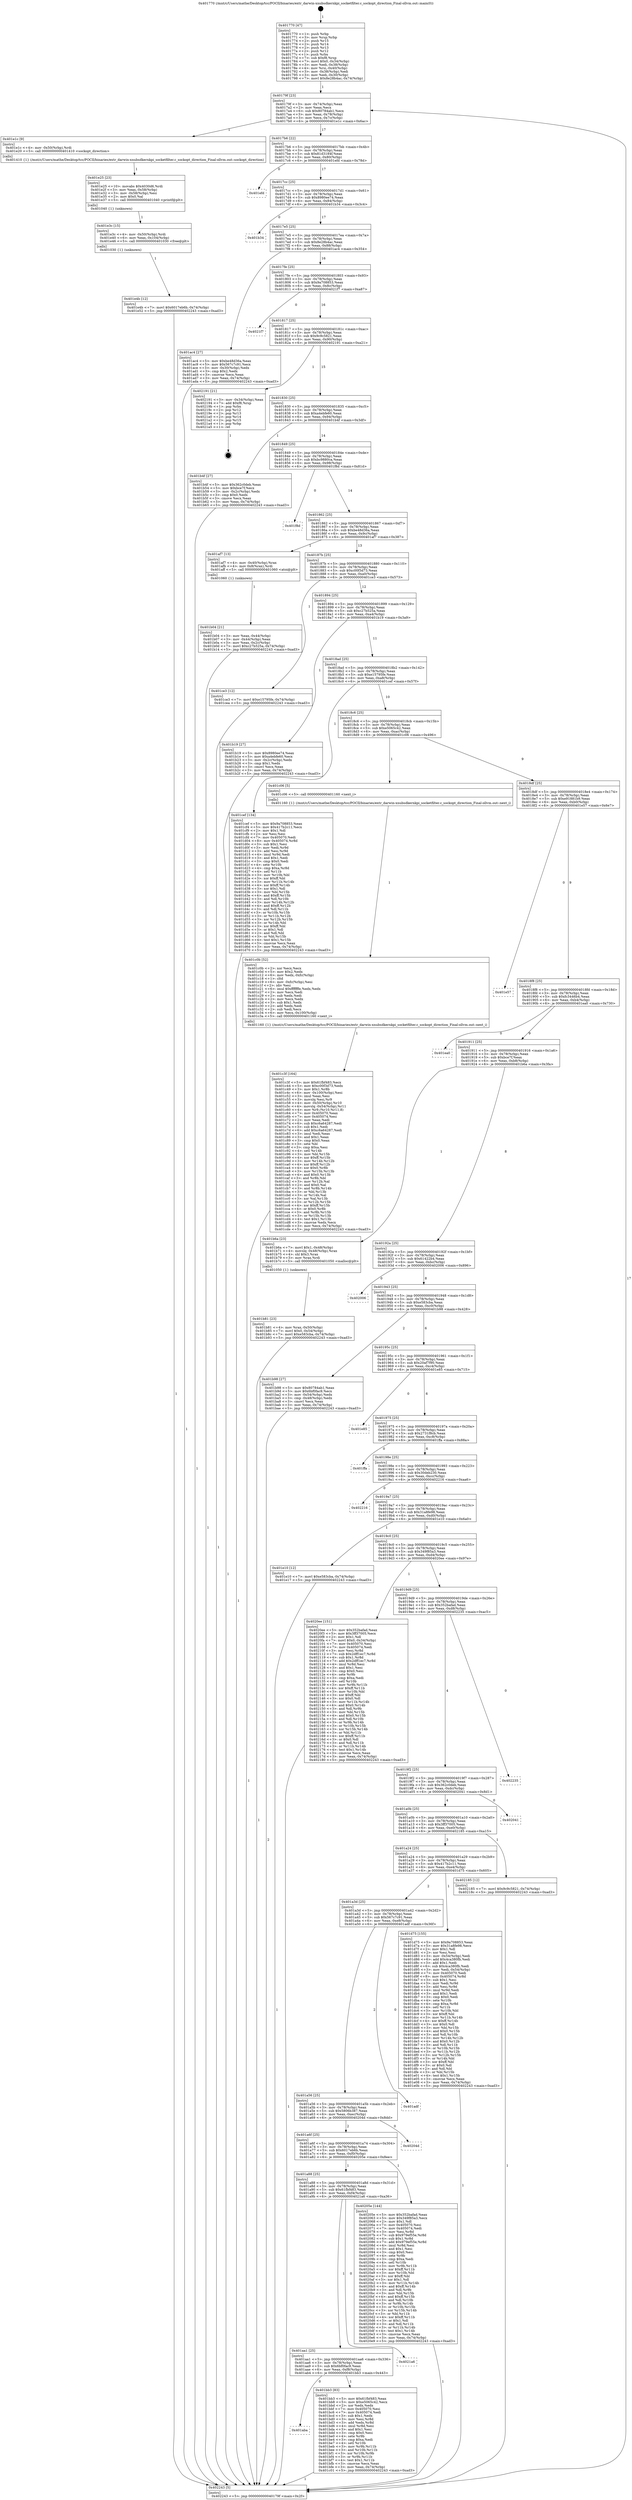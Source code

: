 digraph "0x401770" {
  label = "0x401770 (/mnt/c/Users/mathe/Desktop/tcc/POCII/binaries/extr_darwin-xnubsdkernkpi_socketfilter.c_sockopt_direction_Final-ollvm.out::main(0))"
  labelloc = "t"
  node[shape=record]

  Entry [label="",width=0.3,height=0.3,shape=circle,fillcolor=black,style=filled]
  "0x40179f" [label="{
     0x40179f [23]\l
     | [instrs]\l
     &nbsp;&nbsp;0x40179f \<+3\>: mov -0x74(%rbp),%eax\l
     &nbsp;&nbsp;0x4017a2 \<+2\>: mov %eax,%ecx\l
     &nbsp;&nbsp;0x4017a4 \<+6\>: sub $0x80784ab1,%ecx\l
     &nbsp;&nbsp;0x4017aa \<+3\>: mov %eax,-0x78(%rbp)\l
     &nbsp;&nbsp;0x4017ad \<+3\>: mov %ecx,-0x7c(%rbp)\l
     &nbsp;&nbsp;0x4017b0 \<+6\>: je 0000000000401e1c \<main+0x6ac\>\l
  }"]
  "0x401e1c" [label="{
     0x401e1c [9]\l
     | [instrs]\l
     &nbsp;&nbsp;0x401e1c \<+4\>: mov -0x50(%rbp),%rdi\l
     &nbsp;&nbsp;0x401e20 \<+5\>: call 0000000000401410 \<sockopt_direction\>\l
     | [calls]\l
     &nbsp;&nbsp;0x401410 \{1\} (/mnt/c/Users/mathe/Desktop/tcc/POCII/binaries/extr_darwin-xnubsdkernkpi_socketfilter.c_sockopt_direction_Final-ollvm.out::sockopt_direction)\l
  }"]
  "0x4017b6" [label="{
     0x4017b6 [22]\l
     | [instrs]\l
     &nbsp;&nbsp;0x4017b6 \<+5\>: jmp 00000000004017bb \<main+0x4b\>\l
     &nbsp;&nbsp;0x4017bb \<+3\>: mov -0x78(%rbp),%eax\l
     &nbsp;&nbsp;0x4017be \<+5\>: sub $0x81d3184f,%eax\l
     &nbsp;&nbsp;0x4017c3 \<+3\>: mov %eax,-0x80(%rbp)\l
     &nbsp;&nbsp;0x4017c6 \<+6\>: je 0000000000401efd \<main+0x78d\>\l
  }"]
  Exit [label="",width=0.3,height=0.3,shape=circle,fillcolor=black,style=filled,peripheries=2]
  "0x401efd" [label="{
     0x401efd\l
  }", style=dashed]
  "0x4017cc" [label="{
     0x4017cc [25]\l
     | [instrs]\l
     &nbsp;&nbsp;0x4017cc \<+5\>: jmp 00000000004017d1 \<main+0x61\>\l
     &nbsp;&nbsp;0x4017d1 \<+3\>: mov -0x78(%rbp),%eax\l
     &nbsp;&nbsp;0x4017d4 \<+5\>: sub $0x8980ee74,%eax\l
     &nbsp;&nbsp;0x4017d9 \<+6\>: mov %eax,-0x84(%rbp)\l
     &nbsp;&nbsp;0x4017df \<+6\>: je 0000000000401b34 \<main+0x3c4\>\l
  }"]
  "0x401e4b" [label="{
     0x401e4b [12]\l
     | [instrs]\l
     &nbsp;&nbsp;0x401e4b \<+7\>: movl $0x6017eb6b,-0x74(%rbp)\l
     &nbsp;&nbsp;0x401e52 \<+5\>: jmp 0000000000402243 \<main+0xad3\>\l
  }"]
  "0x401b34" [label="{
     0x401b34\l
  }", style=dashed]
  "0x4017e5" [label="{
     0x4017e5 [25]\l
     | [instrs]\l
     &nbsp;&nbsp;0x4017e5 \<+5\>: jmp 00000000004017ea \<main+0x7a\>\l
     &nbsp;&nbsp;0x4017ea \<+3\>: mov -0x78(%rbp),%eax\l
     &nbsp;&nbsp;0x4017ed \<+5\>: sub $0x8e28b4ac,%eax\l
     &nbsp;&nbsp;0x4017f2 \<+6\>: mov %eax,-0x88(%rbp)\l
     &nbsp;&nbsp;0x4017f8 \<+6\>: je 0000000000401ac4 \<main+0x354\>\l
  }"]
  "0x401e3c" [label="{
     0x401e3c [15]\l
     | [instrs]\l
     &nbsp;&nbsp;0x401e3c \<+4\>: mov -0x50(%rbp),%rdi\l
     &nbsp;&nbsp;0x401e40 \<+6\>: mov %eax,-0x104(%rbp)\l
     &nbsp;&nbsp;0x401e46 \<+5\>: call 0000000000401030 \<free@plt\>\l
     | [calls]\l
     &nbsp;&nbsp;0x401030 \{1\} (unknown)\l
  }"]
  "0x401ac4" [label="{
     0x401ac4 [27]\l
     | [instrs]\l
     &nbsp;&nbsp;0x401ac4 \<+5\>: mov $0xbe48d36a,%eax\l
     &nbsp;&nbsp;0x401ac9 \<+5\>: mov $0x567c7c91,%ecx\l
     &nbsp;&nbsp;0x401ace \<+3\>: mov -0x30(%rbp),%edx\l
     &nbsp;&nbsp;0x401ad1 \<+3\>: cmp $0x2,%edx\l
     &nbsp;&nbsp;0x401ad4 \<+3\>: cmovne %ecx,%eax\l
     &nbsp;&nbsp;0x401ad7 \<+3\>: mov %eax,-0x74(%rbp)\l
     &nbsp;&nbsp;0x401ada \<+5\>: jmp 0000000000402243 \<main+0xad3\>\l
  }"]
  "0x4017fe" [label="{
     0x4017fe [25]\l
     | [instrs]\l
     &nbsp;&nbsp;0x4017fe \<+5\>: jmp 0000000000401803 \<main+0x93\>\l
     &nbsp;&nbsp;0x401803 \<+3\>: mov -0x78(%rbp),%eax\l
     &nbsp;&nbsp;0x401806 \<+5\>: sub $0x9a708853,%eax\l
     &nbsp;&nbsp;0x40180b \<+6\>: mov %eax,-0x8c(%rbp)\l
     &nbsp;&nbsp;0x401811 \<+6\>: je 00000000004021f7 \<main+0xa87\>\l
  }"]
  "0x402243" [label="{
     0x402243 [5]\l
     | [instrs]\l
     &nbsp;&nbsp;0x402243 \<+5\>: jmp 000000000040179f \<main+0x2f\>\l
  }"]
  "0x401770" [label="{
     0x401770 [47]\l
     | [instrs]\l
     &nbsp;&nbsp;0x401770 \<+1\>: push %rbp\l
     &nbsp;&nbsp;0x401771 \<+3\>: mov %rsp,%rbp\l
     &nbsp;&nbsp;0x401774 \<+2\>: push %r15\l
     &nbsp;&nbsp;0x401776 \<+2\>: push %r14\l
     &nbsp;&nbsp;0x401778 \<+2\>: push %r13\l
     &nbsp;&nbsp;0x40177a \<+2\>: push %r12\l
     &nbsp;&nbsp;0x40177c \<+1\>: push %rbx\l
     &nbsp;&nbsp;0x40177d \<+7\>: sub $0xf8,%rsp\l
     &nbsp;&nbsp;0x401784 \<+7\>: movl $0x0,-0x34(%rbp)\l
     &nbsp;&nbsp;0x40178b \<+3\>: mov %edi,-0x38(%rbp)\l
     &nbsp;&nbsp;0x40178e \<+4\>: mov %rsi,-0x40(%rbp)\l
     &nbsp;&nbsp;0x401792 \<+3\>: mov -0x38(%rbp),%edi\l
     &nbsp;&nbsp;0x401795 \<+3\>: mov %edi,-0x30(%rbp)\l
     &nbsp;&nbsp;0x401798 \<+7\>: movl $0x8e28b4ac,-0x74(%rbp)\l
  }"]
  "0x401e25" [label="{
     0x401e25 [23]\l
     | [instrs]\l
     &nbsp;&nbsp;0x401e25 \<+10\>: movabs $0x4030d6,%rdi\l
     &nbsp;&nbsp;0x401e2f \<+3\>: mov %eax,-0x58(%rbp)\l
     &nbsp;&nbsp;0x401e32 \<+3\>: mov -0x58(%rbp),%esi\l
     &nbsp;&nbsp;0x401e35 \<+2\>: mov $0x0,%al\l
     &nbsp;&nbsp;0x401e37 \<+5\>: call 0000000000401040 \<printf@plt\>\l
     | [calls]\l
     &nbsp;&nbsp;0x401040 \{1\} (unknown)\l
  }"]
  "0x4021f7" [label="{
     0x4021f7\l
  }", style=dashed]
  "0x401817" [label="{
     0x401817 [25]\l
     | [instrs]\l
     &nbsp;&nbsp;0x401817 \<+5\>: jmp 000000000040181c \<main+0xac\>\l
     &nbsp;&nbsp;0x40181c \<+3\>: mov -0x78(%rbp),%eax\l
     &nbsp;&nbsp;0x40181f \<+5\>: sub $0x9c9c5821,%eax\l
     &nbsp;&nbsp;0x401824 \<+6\>: mov %eax,-0x90(%rbp)\l
     &nbsp;&nbsp;0x40182a \<+6\>: je 0000000000402191 \<main+0xa21\>\l
  }"]
  "0x401c3f" [label="{
     0x401c3f [164]\l
     | [instrs]\l
     &nbsp;&nbsp;0x401c3f \<+5\>: mov $0x61fbf483,%ecx\l
     &nbsp;&nbsp;0x401c44 \<+5\>: mov $0xc00f3d73,%edx\l
     &nbsp;&nbsp;0x401c49 \<+3\>: mov $0x1,%r8b\l
     &nbsp;&nbsp;0x401c4c \<+6\>: mov -0x100(%rbp),%esi\l
     &nbsp;&nbsp;0x401c52 \<+3\>: imul %eax,%esi\l
     &nbsp;&nbsp;0x401c55 \<+3\>: movslq %esi,%r9\l
     &nbsp;&nbsp;0x401c58 \<+4\>: mov -0x50(%rbp),%r10\l
     &nbsp;&nbsp;0x401c5c \<+4\>: movslq -0x54(%rbp),%r11\l
     &nbsp;&nbsp;0x401c60 \<+4\>: mov %r9,(%r10,%r11,8)\l
     &nbsp;&nbsp;0x401c64 \<+7\>: mov 0x405070,%eax\l
     &nbsp;&nbsp;0x401c6b \<+7\>: mov 0x405074,%esi\l
     &nbsp;&nbsp;0x401c72 \<+2\>: mov %eax,%edi\l
     &nbsp;&nbsp;0x401c74 \<+6\>: sub $0xc6a64287,%edi\l
     &nbsp;&nbsp;0x401c7a \<+3\>: sub $0x1,%edi\l
     &nbsp;&nbsp;0x401c7d \<+6\>: add $0xc6a64287,%edi\l
     &nbsp;&nbsp;0x401c83 \<+3\>: imul %edi,%eax\l
     &nbsp;&nbsp;0x401c86 \<+3\>: and $0x1,%eax\l
     &nbsp;&nbsp;0x401c89 \<+3\>: cmp $0x0,%eax\l
     &nbsp;&nbsp;0x401c8c \<+3\>: sete %bl\l
     &nbsp;&nbsp;0x401c8f \<+3\>: cmp $0xa,%esi\l
     &nbsp;&nbsp;0x401c92 \<+4\>: setl %r14b\l
     &nbsp;&nbsp;0x401c96 \<+3\>: mov %bl,%r15b\l
     &nbsp;&nbsp;0x401c99 \<+4\>: xor $0xff,%r15b\l
     &nbsp;&nbsp;0x401c9d \<+3\>: mov %r14b,%r12b\l
     &nbsp;&nbsp;0x401ca0 \<+4\>: xor $0xff,%r12b\l
     &nbsp;&nbsp;0x401ca4 \<+4\>: xor $0x0,%r8b\l
     &nbsp;&nbsp;0x401ca8 \<+3\>: mov %r15b,%r13b\l
     &nbsp;&nbsp;0x401cab \<+4\>: and $0x0,%r13b\l
     &nbsp;&nbsp;0x401caf \<+3\>: and %r8b,%bl\l
     &nbsp;&nbsp;0x401cb2 \<+3\>: mov %r12b,%al\l
     &nbsp;&nbsp;0x401cb5 \<+2\>: and $0x0,%al\l
     &nbsp;&nbsp;0x401cb7 \<+3\>: and %r8b,%r14b\l
     &nbsp;&nbsp;0x401cba \<+3\>: or %bl,%r13b\l
     &nbsp;&nbsp;0x401cbd \<+3\>: or %r14b,%al\l
     &nbsp;&nbsp;0x401cc0 \<+3\>: xor %al,%r13b\l
     &nbsp;&nbsp;0x401cc3 \<+3\>: or %r12b,%r15b\l
     &nbsp;&nbsp;0x401cc6 \<+4\>: xor $0xff,%r15b\l
     &nbsp;&nbsp;0x401cca \<+4\>: or $0x0,%r8b\l
     &nbsp;&nbsp;0x401cce \<+3\>: and %r8b,%r15b\l
     &nbsp;&nbsp;0x401cd1 \<+3\>: or %r15b,%r13b\l
     &nbsp;&nbsp;0x401cd4 \<+4\>: test $0x1,%r13b\l
     &nbsp;&nbsp;0x401cd8 \<+3\>: cmovne %edx,%ecx\l
     &nbsp;&nbsp;0x401cdb \<+3\>: mov %ecx,-0x74(%rbp)\l
     &nbsp;&nbsp;0x401cde \<+5\>: jmp 0000000000402243 \<main+0xad3\>\l
  }"]
  "0x402191" [label="{
     0x402191 [21]\l
     | [instrs]\l
     &nbsp;&nbsp;0x402191 \<+3\>: mov -0x34(%rbp),%eax\l
     &nbsp;&nbsp;0x402194 \<+7\>: add $0xf8,%rsp\l
     &nbsp;&nbsp;0x40219b \<+1\>: pop %rbx\l
     &nbsp;&nbsp;0x40219c \<+2\>: pop %r12\l
     &nbsp;&nbsp;0x40219e \<+2\>: pop %r13\l
     &nbsp;&nbsp;0x4021a0 \<+2\>: pop %r14\l
     &nbsp;&nbsp;0x4021a2 \<+2\>: pop %r15\l
     &nbsp;&nbsp;0x4021a4 \<+1\>: pop %rbp\l
     &nbsp;&nbsp;0x4021a5 \<+1\>: ret\l
  }"]
  "0x401830" [label="{
     0x401830 [25]\l
     | [instrs]\l
     &nbsp;&nbsp;0x401830 \<+5\>: jmp 0000000000401835 \<main+0xc5\>\l
     &nbsp;&nbsp;0x401835 \<+3\>: mov -0x78(%rbp),%eax\l
     &nbsp;&nbsp;0x401838 \<+5\>: sub $0xa4ebfe60,%eax\l
     &nbsp;&nbsp;0x40183d \<+6\>: mov %eax,-0x94(%rbp)\l
     &nbsp;&nbsp;0x401843 \<+6\>: je 0000000000401b4f \<main+0x3df\>\l
  }"]
  "0x401c0b" [label="{
     0x401c0b [52]\l
     | [instrs]\l
     &nbsp;&nbsp;0x401c0b \<+2\>: xor %ecx,%ecx\l
     &nbsp;&nbsp;0x401c0d \<+5\>: mov $0x2,%edx\l
     &nbsp;&nbsp;0x401c12 \<+6\>: mov %edx,-0xfc(%rbp)\l
     &nbsp;&nbsp;0x401c18 \<+1\>: cltd\l
     &nbsp;&nbsp;0x401c19 \<+6\>: mov -0xfc(%rbp),%esi\l
     &nbsp;&nbsp;0x401c1f \<+2\>: idiv %esi\l
     &nbsp;&nbsp;0x401c21 \<+6\>: imul $0xfffffffe,%edx,%edx\l
     &nbsp;&nbsp;0x401c27 \<+2\>: mov %ecx,%edi\l
     &nbsp;&nbsp;0x401c29 \<+2\>: sub %edx,%edi\l
     &nbsp;&nbsp;0x401c2b \<+2\>: mov %ecx,%edx\l
     &nbsp;&nbsp;0x401c2d \<+3\>: sub $0x1,%edx\l
     &nbsp;&nbsp;0x401c30 \<+2\>: add %edx,%edi\l
     &nbsp;&nbsp;0x401c32 \<+2\>: sub %edi,%ecx\l
     &nbsp;&nbsp;0x401c34 \<+6\>: mov %ecx,-0x100(%rbp)\l
     &nbsp;&nbsp;0x401c3a \<+5\>: call 0000000000401160 \<next_i\>\l
     | [calls]\l
     &nbsp;&nbsp;0x401160 \{1\} (/mnt/c/Users/mathe/Desktop/tcc/POCII/binaries/extr_darwin-xnubsdkernkpi_socketfilter.c_sockopt_direction_Final-ollvm.out::next_i)\l
  }"]
  "0x401b4f" [label="{
     0x401b4f [27]\l
     | [instrs]\l
     &nbsp;&nbsp;0x401b4f \<+5\>: mov $0x362c0deb,%eax\l
     &nbsp;&nbsp;0x401b54 \<+5\>: mov $0xbce7f,%ecx\l
     &nbsp;&nbsp;0x401b59 \<+3\>: mov -0x2c(%rbp),%edx\l
     &nbsp;&nbsp;0x401b5c \<+3\>: cmp $0x0,%edx\l
     &nbsp;&nbsp;0x401b5f \<+3\>: cmove %ecx,%eax\l
     &nbsp;&nbsp;0x401b62 \<+3\>: mov %eax,-0x74(%rbp)\l
     &nbsp;&nbsp;0x401b65 \<+5\>: jmp 0000000000402243 \<main+0xad3\>\l
  }"]
  "0x401849" [label="{
     0x401849 [25]\l
     | [instrs]\l
     &nbsp;&nbsp;0x401849 \<+5\>: jmp 000000000040184e \<main+0xde\>\l
     &nbsp;&nbsp;0x40184e \<+3\>: mov -0x78(%rbp),%eax\l
     &nbsp;&nbsp;0x401851 \<+5\>: sub $0xbc9880ca,%eax\l
     &nbsp;&nbsp;0x401856 \<+6\>: mov %eax,-0x98(%rbp)\l
     &nbsp;&nbsp;0x40185c \<+6\>: je 0000000000401f8d \<main+0x81d\>\l
  }"]
  "0x401aba" [label="{
     0x401aba\l
  }", style=dashed]
  "0x401f8d" [label="{
     0x401f8d\l
  }", style=dashed]
  "0x401862" [label="{
     0x401862 [25]\l
     | [instrs]\l
     &nbsp;&nbsp;0x401862 \<+5\>: jmp 0000000000401867 \<main+0xf7\>\l
     &nbsp;&nbsp;0x401867 \<+3\>: mov -0x78(%rbp),%eax\l
     &nbsp;&nbsp;0x40186a \<+5\>: sub $0xbe48d36a,%eax\l
     &nbsp;&nbsp;0x40186f \<+6\>: mov %eax,-0x9c(%rbp)\l
     &nbsp;&nbsp;0x401875 \<+6\>: je 0000000000401af7 \<main+0x387\>\l
  }"]
  "0x401bb3" [label="{
     0x401bb3 [83]\l
     | [instrs]\l
     &nbsp;&nbsp;0x401bb3 \<+5\>: mov $0x61fbf483,%eax\l
     &nbsp;&nbsp;0x401bb8 \<+5\>: mov $0xe5065c42,%ecx\l
     &nbsp;&nbsp;0x401bbd \<+2\>: xor %edx,%edx\l
     &nbsp;&nbsp;0x401bbf \<+7\>: mov 0x405070,%esi\l
     &nbsp;&nbsp;0x401bc6 \<+7\>: mov 0x405074,%edi\l
     &nbsp;&nbsp;0x401bcd \<+3\>: sub $0x1,%edx\l
     &nbsp;&nbsp;0x401bd0 \<+3\>: mov %esi,%r8d\l
     &nbsp;&nbsp;0x401bd3 \<+3\>: add %edx,%r8d\l
     &nbsp;&nbsp;0x401bd6 \<+4\>: imul %r8d,%esi\l
     &nbsp;&nbsp;0x401bda \<+3\>: and $0x1,%esi\l
     &nbsp;&nbsp;0x401bdd \<+3\>: cmp $0x0,%esi\l
     &nbsp;&nbsp;0x401be0 \<+4\>: sete %r9b\l
     &nbsp;&nbsp;0x401be4 \<+3\>: cmp $0xa,%edi\l
     &nbsp;&nbsp;0x401be7 \<+4\>: setl %r10b\l
     &nbsp;&nbsp;0x401beb \<+3\>: mov %r9b,%r11b\l
     &nbsp;&nbsp;0x401bee \<+3\>: and %r10b,%r11b\l
     &nbsp;&nbsp;0x401bf1 \<+3\>: xor %r10b,%r9b\l
     &nbsp;&nbsp;0x401bf4 \<+3\>: or %r9b,%r11b\l
     &nbsp;&nbsp;0x401bf7 \<+4\>: test $0x1,%r11b\l
     &nbsp;&nbsp;0x401bfb \<+3\>: cmovne %ecx,%eax\l
     &nbsp;&nbsp;0x401bfe \<+3\>: mov %eax,-0x74(%rbp)\l
     &nbsp;&nbsp;0x401c01 \<+5\>: jmp 0000000000402243 \<main+0xad3\>\l
  }"]
  "0x401af7" [label="{
     0x401af7 [13]\l
     | [instrs]\l
     &nbsp;&nbsp;0x401af7 \<+4\>: mov -0x40(%rbp),%rax\l
     &nbsp;&nbsp;0x401afb \<+4\>: mov 0x8(%rax),%rdi\l
     &nbsp;&nbsp;0x401aff \<+5\>: call 0000000000401060 \<atoi@plt\>\l
     | [calls]\l
     &nbsp;&nbsp;0x401060 \{1\} (unknown)\l
  }"]
  "0x40187b" [label="{
     0x40187b [25]\l
     | [instrs]\l
     &nbsp;&nbsp;0x40187b \<+5\>: jmp 0000000000401880 \<main+0x110\>\l
     &nbsp;&nbsp;0x401880 \<+3\>: mov -0x78(%rbp),%eax\l
     &nbsp;&nbsp;0x401883 \<+5\>: sub $0xc00f3d73,%eax\l
     &nbsp;&nbsp;0x401888 \<+6\>: mov %eax,-0xa0(%rbp)\l
     &nbsp;&nbsp;0x40188e \<+6\>: je 0000000000401ce3 \<main+0x573\>\l
  }"]
  "0x401b04" [label="{
     0x401b04 [21]\l
     | [instrs]\l
     &nbsp;&nbsp;0x401b04 \<+3\>: mov %eax,-0x44(%rbp)\l
     &nbsp;&nbsp;0x401b07 \<+3\>: mov -0x44(%rbp),%eax\l
     &nbsp;&nbsp;0x401b0a \<+3\>: mov %eax,-0x2c(%rbp)\l
     &nbsp;&nbsp;0x401b0d \<+7\>: movl $0xc27b525a,-0x74(%rbp)\l
     &nbsp;&nbsp;0x401b14 \<+5\>: jmp 0000000000402243 \<main+0xad3\>\l
  }"]
  "0x401aa1" [label="{
     0x401aa1 [25]\l
     | [instrs]\l
     &nbsp;&nbsp;0x401aa1 \<+5\>: jmp 0000000000401aa6 \<main+0x336\>\l
     &nbsp;&nbsp;0x401aa6 \<+3\>: mov -0x78(%rbp),%eax\l
     &nbsp;&nbsp;0x401aa9 \<+5\>: sub $0x6bf0fac9,%eax\l
     &nbsp;&nbsp;0x401aae \<+6\>: mov %eax,-0xf8(%rbp)\l
     &nbsp;&nbsp;0x401ab4 \<+6\>: je 0000000000401bb3 \<main+0x443\>\l
  }"]
  "0x401ce3" [label="{
     0x401ce3 [12]\l
     | [instrs]\l
     &nbsp;&nbsp;0x401ce3 \<+7\>: movl $0xe15795fe,-0x74(%rbp)\l
     &nbsp;&nbsp;0x401cea \<+5\>: jmp 0000000000402243 \<main+0xad3\>\l
  }"]
  "0x401894" [label="{
     0x401894 [25]\l
     | [instrs]\l
     &nbsp;&nbsp;0x401894 \<+5\>: jmp 0000000000401899 \<main+0x129\>\l
     &nbsp;&nbsp;0x401899 \<+3\>: mov -0x78(%rbp),%eax\l
     &nbsp;&nbsp;0x40189c \<+5\>: sub $0xc27b525a,%eax\l
     &nbsp;&nbsp;0x4018a1 \<+6\>: mov %eax,-0xa4(%rbp)\l
     &nbsp;&nbsp;0x4018a7 \<+6\>: je 0000000000401b19 \<main+0x3a9\>\l
  }"]
  "0x4021a6" [label="{
     0x4021a6\l
  }", style=dashed]
  "0x401b19" [label="{
     0x401b19 [27]\l
     | [instrs]\l
     &nbsp;&nbsp;0x401b19 \<+5\>: mov $0x8980ee74,%eax\l
     &nbsp;&nbsp;0x401b1e \<+5\>: mov $0xa4ebfe60,%ecx\l
     &nbsp;&nbsp;0x401b23 \<+3\>: mov -0x2c(%rbp),%edx\l
     &nbsp;&nbsp;0x401b26 \<+3\>: cmp $0x1,%edx\l
     &nbsp;&nbsp;0x401b29 \<+3\>: cmovl %ecx,%eax\l
     &nbsp;&nbsp;0x401b2c \<+3\>: mov %eax,-0x74(%rbp)\l
     &nbsp;&nbsp;0x401b2f \<+5\>: jmp 0000000000402243 \<main+0xad3\>\l
  }"]
  "0x4018ad" [label="{
     0x4018ad [25]\l
     | [instrs]\l
     &nbsp;&nbsp;0x4018ad \<+5\>: jmp 00000000004018b2 \<main+0x142\>\l
     &nbsp;&nbsp;0x4018b2 \<+3\>: mov -0x78(%rbp),%eax\l
     &nbsp;&nbsp;0x4018b5 \<+5\>: sub $0xe15795fe,%eax\l
     &nbsp;&nbsp;0x4018ba \<+6\>: mov %eax,-0xa8(%rbp)\l
     &nbsp;&nbsp;0x4018c0 \<+6\>: je 0000000000401cef \<main+0x57f\>\l
  }"]
  "0x401a88" [label="{
     0x401a88 [25]\l
     | [instrs]\l
     &nbsp;&nbsp;0x401a88 \<+5\>: jmp 0000000000401a8d \<main+0x31d\>\l
     &nbsp;&nbsp;0x401a8d \<+3\>: mov -0x78(%rbp),%eax\l
     &nbsp;&nbsp;0x401a90 \<+5\>: sub $0x61fbf483,%eax\l
     &nbsp;&nbsp;0x401a95 \<+6\>: mov %eax,-0xf4(%rbp)\l
     &nbsp;&nbsp;0x401a9b \<+6\>: je 00000000004021a6 \<main+0xa36\>\l
  }"]
  "0x401cef" [label="{
     0x401cef [134]\l
     | [instrs]\l
     &nbsp;&nbsp;0x401cef \<+5\>: mov $0x9a708853,%eax\l
     &nbsp;&nbsp;0x401cf4 \<+5\>: mov $0x417b2c11,%ecx\l
     &nbsp;&nbsp;0x401cf9 \<+2\>: mov $0x1,%dl\l
     &nbsp;&nbsp;0x401cfb \<+2\>: xor %esi,%esi\l
     &nbsp;&nbsp;0x401cfd \<+7\>: mov 0x405070,%edi\l
     &nbsp;&nbsp;0x401d04 \<+8\>: mov 0x405074,%r8d\l
     &nbsp;&nbsp;0x401d0c \<+3\>: sub $0x1,%esi\l
     &nbsp;&nbsp;0x401d0f \<+3\>: mov %edi,%r9d\l
     &nbsp;&nbsp;0x401d12 \<+3\>: add %esi,%r9d\l
     &nbsp;&nbsp;0x401d15 \<+4\>: imul %r9d,%edi\l
     &nbsp;&nbsp;0x401d19 \<+3\>: and $0x1,%edi\l
     &nbsp;&nbsp;0x401d1c \<+3\>: cmp $0x0,%edi\l
     &nbsp;&nbsp;0x401d1f \<+4\>: sete %r10b\l
     &nbsp;&nbsp;0x401d23 \<+4\>: cmp $0xa,%r8d\l
     &nbsp;&nbsp;0x401d27 \<+4\>: setl %r11b\l
     &nbsp;&nbsp;0x401d2b \<+3\>: mov %r10b,%bl\l
     &nbsp;&nbsp;0x401d2e \<+3\>: xor $0xff,%bl\l
     &nbsp;&nbsp;0x401d31 \<+3\>: mov %r11b,%r14b\l
     &nbsp;&nbsp;0x401d34 \<+4\>: xor $0xff,%r14b\l
     &nbsp;&nbsp;0x401d38 \<+3\>: xor $0x1,%dl\l
     &nbsp;&nbsp;0x401d3b \<+3\>: mov %bl,%r15b\l
     &nbsp;&nbsp;0x401d3e \<+4\>: and $0xff,%r15b\l
     &nbsp;&nbsp;0x401d42 \<+3\>: and %dl,%r10b\l
     &nbsp;&nbsp;0x401d45 \<+3\>: mov %r14b,%r12b\l
     &nbsp;&nbsp;0x401d48 \<+4\>: and $0xff,%r12b\l
     &nbsp;&nbsp;0x401d4c \<+3\>: and %dl,%r11b\l
     &nbsp;&nbsp;0x401d4f \<+3\>: or %r10b,%r15b\l
     &nbsp;&nbsp;0x401d52 \<+3\>: or %r11b,%r12b\l
     &nbsp;&nbsp;0x401d55 \<+3\>: xor %r12b,%r15b\l
     &nbsp;&nbsp;0x401d58 \<+3\>: or %r14b,%bl\l
     &nbsp;&nbsp;0x401d5b \<+3\>: xor $0xff,%bl\l
     &nbsp;&nbsp;0x401d5e \<+3\>: or $0x1,%dl\l
     &nbsp;&nbsp;0x401d61 \<+2\>: and %dl,%bl\l
     &nbsp;&nbsp;0x401d63 \<+3\>: or %bl,%r15b\l
     &nbsp;&nbsp;0x401d66 \<+4\>: test $0x1,%r15b\l
     &nbsp;&nbsp;0x401d6a \<+3\>: cmovne %ecx,%eax\l
     &nbsp;&nbsp;0x401d6d \<+3\>: mov %eax,-0x74(%rbp)\l
     &nbsp;&nbsp;0x401d70 \<+5\>: jmp 0000000000402243 \<main+0xad3\>\l
  }"]
  "0x4018c6" [label="{
     0x4018c6 [25]\l
     | [instrs]\l
     &nbsp;&nbsp;0x4018c6 \<+5\>: jmp 00000000004018cb \<main+0x15b\>\l
     &nbsp;&nbsp;0x4018cb \<+3\>: mov -0x78(%rbp),%eax\l
     &nbsp;&nbsp;0x4018ce \<+5\>: sub $0xe5065c42,%eax\l
     &nbsp;&nbsp;0x4018d3 \<+6\>: mov %eax,-0xac(%rbp)\l
     &nbsp;&nbsp;0x4018d9 \<+6\>: je 0000000000401c06 \<main+0x496\>\l
  }"]
  "0x40205e" [label="{
     0x40205e [144]\l
     | [instrs]\l
     &nbsp;&nbsp;0x40205e \<+5\>: mov $0x352bafad,%eax\l
     &nbsp;&nbsp;0x402063 \<+5\>: mov $0x349f85a3,%ecx\l
     &nbsp;&nbsp;0x402068 \<+2\>: mov $0x1,%dl\l
     &nbsp;&nbsp;0x40206a \<+7\>: mov 0x405070,%esi\l
     &nbsp;&nbsp;0x402071 \<+7\>: mov 0x405074,%edi\l
     &nbsp;&nbsp;0x402078 \<+3\>: mov %esi,%r8d\l
     &nbsp;&nbsp;0x40207b \<+7\>: sub $0x979ef55e,%r8d\l
     &nbsp;&nbsp;0x402082 \<+4\>: sub $0x1,%r8d\l
     &nbsp;&nbsp;0x402086 \<+7\>: add $0x979ef55e,%r8d\l
     &nbsp;&nbsp;0x40208d \<+4\>: imul %r8d,%esi\l
     &nbsp;&nbsp;0x402091 \<+3\>: and $0x1,%esi\l
     &nbsp;&nbsp;0x402094 \<+3\>: cmp $0x0,%esi\l
     &nbsp;&nbsp;0x402097 \<+4\>: sete %r9b\l
     &nbsp;&nbsp;0x40209b \<+3\>: cmp $0xa,%edi\l
     &nbsp;&nbsp;0x40209e \<+4\>: setl %r10b\l
     &nbsp;&nbsp;0x4020a2 \<+3\>: mov %r9b,%r11b\l
     &nbsp;&nbsp;0x4020a5 \<+4\>: xor $0xff,%r11b\l
     &nbsp;&nbsp;0x4020a9 \<+3\>: mov %r10b,%bl\l
     &nbsp;&nbsp;0x4020ac \<+3\>: xor $0xff,%bl\l
     &nbsp;&nbsp;0x4020af \<+3\>: xor $0x1,%dl\l
     &nbsp;&nbsp;0x4020b2 \<+3\>: mov %r11b,%r14b\l
     &nbsp;&nbsp;0x4020b5 \<+4\>: and $0xff,%r14b\l
     &nbsp;&nbsp;0x4020b9 \<+3\>: and %dl,%r9b\l
     &nbsp;&nbsp;0x4020bc \<+3\>: mov %bl,%r15b\l
     &nbsp;&nbsp;0x4020bf \<+4\>: and $0xff,%r15b\l
     &nbsp;&nbsp;0x4020c3 \<+3\>: and %dl,%r10b\l
     &nbsp;&nbsp;0x4020c6 \<+3\>: or %r9b,%r14b\l
     &nbsp;&nbsp;0x4020c9 \<+3\>: or %r10b,%r15b\l
     &nbsp;&nbsp;0x4020cc \<+3\>: xor %r15b,%r14b\l
     &nbsp;&nbsp;0x4020cf \<+3\>: or %bl,%r11b\l
     &nbsp;&nbsp;0x4020d2 \<+4\>: xor $0xff,%r11b\l
     &nbsp;&nbsp;0x4020d6 \<+3\>: or $0x1,%dl\l
     &nbsp;&nbsp;0x4020d9 \<+3\>: and %dl,%r11b\l
     &nbsp;&nbsp;0x4020dc \<+3\>: or %r11b,%r14b\l
     &nbsp;&nbsp;0x4020df \<+4\>: test $0x1,%r14b\l
     &nbsp;&nbsp;0x4020e3 \<+3\>: cmovne %ecx,%eax\l
     &nbsp;&nbsp;0x4020e6 \<+3\>: mov %eax,-0x74(%rbp)\l
     &nbsp;&nbsp;0x4020e9 \<+5\>: jmp 0000000000402243 \<main+0xad3\>\l
  }"]
  "0x401c06" [label="{
     0x401c06 [5]\l
     | [instrs]\l
     &nbsp;&nbsp;0x401c06 \<+5\>: call 0000000000401160 \<next_i\>\l
     | [calls]\l
     &nbsp;&nbsp;0x401160 \{1\} (/mnt/c/Users/mathe/Desktop/tcc/POCII/binaries/extr_darwin-xnubsdkernkpi_socketfilter.c_sockopt_direction_Final-ollvm.out::next_i)\l
  }"]
  "0x4018df" [label="{
     0x4018df [25]\l
     | [instrs]\l
     &nbsp;&nbsp;0x4018df \<+5\>: jmp 00000000004018e4 \<main+0x174\>\l
     &nbsp;&nbsp;0x4018e4 \<+3\>: mov -0x78(%rbp),%eax\l
     &nbsp;&nbsp;0x4018e7 \<+5\>: sub $0xe91881b9,%eax\l
     &nbsp;&nbsp;0x4018ec \<+6\>: mov %eax,-0xb0(%rbp)\l
     &nbsp;&nbsp;0x4018f2 \<+6\>: je 0000000000401e57 \<main+0x6e7\>\l
  }"]
  "0x401a6f" [label="{
     0x401a6f [25]\l
     | [instrs]\l
     &nbsp;&nbsp;0x401a6f \<+5\>: jmp 0000000000401a74 \<main+0x304\>\l
     &nbsp;&nbsp;0x401a74 \<+3\>: mov -0x78(%rbp),%eax\l
     &nbsp;&nbsp;0x401a77 \<+5\>: sub $0x6017eb6b,%eax\l
     &nbsp;&nbsp;0x401a7c \<+6\>: mov %eax,-0xf0(%rbp)\l
     &nbsp;&nbsp;0x401a82 \<+6\>: je 000000000040205e \<main+0x8ee\>\l
  }"]
  "0x401e57" [label="{
     0x401e57\l
  }", style=dashed]
  "0x4018f8" [label="{
     0x4018f8 [25]\l
     | [instrs]\l
     &nbsp;&nbsp;0x4018f8 \<+5\>: jmp 00000000004018fd \<main+0x18d\>\l
     &nbsp;&nbsp;0x4018fd \<+3\>: mov -0x78(%rbp),%eax\l
     &nbsp;&nbsp;0x401900 \<+5\>: sub $0xfc3446b4,%eax\l
     &nbsp;&nbsp;0x401905 \<+6\>: mov %eax,-0xb4(%rbp)\l
     &nbsp;&nbsp;0x40190b \<+6\>: je 0000000000401ea0 \<main+0x730\>\l
  }"]
  "0x40204d" [label="{
     0x40204d\l
  }", style=dashed]
  "0x401ea0" [label="{
     0x401ea0\l
  }", style=dashed]
  "0x401911" [label="{
     0x401911 [25]\l
     | [instrs]\l
     &nbsp;&nbsp;0x401911 \<+5\>: jmp 0000000000401916 \<main+0x1a6\>\l
     &nbsp;&nbsp;0x401916 \<+3\>: mov -0x78(%rbp),%eax\l
     &nbsp;&nbsp;0x401919 \<+5\>: sub $0xbce7f,%eax\l
     &nbsp;&nbsp;0x40191e \<+6\>: mov %eax,-0xb8(%rbp)\l
     &nbsp;&nbsp;0x401924 \<+6\>: je 0000000000401b6a \<main+0x3fa\>\l
  }"]
  "0x401a56" [label="{
     0x401a56 [25]\l
     | [instrs]\l
     &nbsp;&nbsp;0x401a56 \<+5\>: jmp 0000000000401a5b \<main+0x2eb\>\l
     &nbsp;&nbsp;0x401a5b \<+3\>: mov -0x78(%rbp),%eax\l
     &nbsp;&nbsp;0x401a5e \<+5\>: sub $0x5806b387,%eax\l
     &nbsp;&nbsp;0x401a63 \<+6\>: mov %eax,-0xec(%rbp)\l
     &nbsp;&nbsp;0x401a69 \<+6\>: je 000000000040204d \<main+0x8dd\>\l
  }"]
  "0x401b6a" [label="{
     0x401b6a [23]\l
     | [instrs]\l
     &nbsp;&nbsp;0x401b6a \<+7\>: movl $0x1,-0x48(%rbp)\l
     &nbsp;&nbsp;0x401b71 \<+4\>: movslq -0x48(%rbp),%rax\l
     &nbsp;&nbsp;0x401b75 \<+4\>: shl $0x3,%rax\l
     &nbsp;&nbsp;0x401b79 \<+3\>: mov %rax,%rdi\l
     &nbsp;&nbsp;0x401b7c \<+5\>: call 0000000000401050 \<malloc@plt\>\l
     | [calls]\l
     &nbsp;&nbsp;0x401050 \{1\} (unknown)\l
  }"]
  "0x40192a" [label="{
     0x40192a [25]\l
     | [instrs]\l
     &nbsp;&nbsp;0x40192a \<+5\>: jmp 000000000040192f \<main+0x1bf\>\l
     &nbsp;&nbsp;0x40192f \<+3\>: mov -0x78(%rbp),%eax\l
     &nbsp;&nbsp;0x401932 \<+5\>: sub $0x61422b4,%eax\l
     &nbsp;&nbsp;0x401937 \<+6\>: mov %eax,-0xbc(%rbp)\l
     &nbsp;&nbsp;0x40193d \<+6\>: je 0000000000402006 \<main+0x896\>\l
  }"]
  "0x401b81" [label="{
     0x401b81 [23]\l
     | [instrs]\l
     &nbsp;&nbsp;0x401b81 \<+4\>: mov %rax,-0x50(%rbp)\l
     &nbsp;&nbsp;0x401b85 \<+7\>: movl $0x0,-0x54(%rbp)\l
     &nbsp;&nbsp;0x401b8c \<+7\>: movl $0xe583cba,-0x74(%rbp)\l
     &nbsp;&nbsp;0x401b93 \<+5\>: jmp 0000000000402243 \<main+0xad3\>\l
  }"]
  "0x401adf" [label="{
     0x401adf\l
  }", style=dashed]
  "0x402006" [label="{
     0x402006\l
  }", style=dashed]
  "0x401943" [label="{
     0x401943 [25]\l
     | [instrs]\l
     &nbsp;&nbsp;0x401943 \<+5\>: jmp 0000000000401948 \<main+0x1d8\>\l
     &nbsp;&nbsp;0x401948 \<+3\>: mov -0x78(%rbp),%eax\l
     &nbsp;&nbsp;0x40194b \<+5\>: sub $0xe583cba,%eax\l
     &nbsp;&nbsp;0x401950 \<+6\>: mov %eax,-0xc0(%rbp)\l
     &nbsp;&nbsp;0x401956 \<+6\>: je 0000000000401b98 \<main+0x428\>\l
  }"]
  "0x401a3d" [label="{
     0x401a3d [25]\l
     | [instrs]\l
     &nbsp;&nbsp;0x401a3d \<+5\>: jmp 0000000000401a42 \<main+0x2d2\>\l
     &nbsp;&nbsp;0x401a42 \<+3\>: mov -0x78(%rbp),%eax\l
     &nbsp;&nbsp;0x401a45 \<+5\>: sub $0x567c7c91,%eax\l
     &nbsp;&nbsp;0x401a4a \<+6\>: mov %eax,-0xe8(%rbp)\l
     &nbsp;&nbsp;0x401a50 \<+6\>: je 0000000000401adf \<main+0x36f\>\l
  }"]
  "0x401b98" [label="{
     0x401b98 [27]\l
     | [instrs]\l
     &nbsp;&nbsp;0x401b98 \<+5\>: mov $0x80784ab1,%eax\l
     &nbsp;&nbsp;0x401b9d \<+5\>: mov $0x6bf0fac9,%ecx\l
     &nbsp;&nbsp;0x401ba2 \<+3\>: mov -0x54(%rbp),%edx\l
     &nbsp;&nbsp;0x401ba5 \<+3\>: cmp -0x48(%rbp),%edx\l
     &nbsp;&nbsp;0x401ba8 \<+3\>: cmovl %ecx,%eax\l
     &nbsp;&nbsp;0x401bab \<+3\>: mov %eax,-0x74(%rbp)\l
     &nbsp;&nbsp;0x401bae \<+5\>: jmp 0000000000402243 \<main+0xad3\>\l
  }"]
  "0x40195c" [label="{
     0x40195c [25]\l
     | [instrs]\l
     &nbsp;&nbsp;0x40195c \<+5\>: jmp 0000000000401961 \<main+0x1f1\>\l
     &nbsp;&nbsp;0x401961 \<+3\>: mov -0x78(%rbp),%eax\l
     &nbsp;&nbsp;0x401964 \<+5\>: sub $0x20af7f90,%eax\l
     &nbsp;&nbsp;0x401969 \<+6\>: mov %eax,-0xc4(%rbp)\l
     &nbsp;&nbsp;0x40196f \<+6\>: je 0000000000401e85 \<main+0x715\>\l
  }"]
  "0x401d75" [label="{
     0x401d75 [155]\l
     | [instrs]\l
     &nbsp;&nbsp;0x401d75 \<+5\>: mov $0x9a708853,%eax\l
     &nbsp;&nbsp;0x401d7a \<+5\>: mov $0x31a8fe98,%ecx\l
     &nbsp;&nbsp;0x401d7f \<+2\>: mov $0x1,%dl\l
     &nbsp;&nbsp;0x401d81 \<+2\>: xor %esi,%esi\l
     &nbsp;&nbsp;0x401d83 \<+3\>: mov -0x54(%rbp),%edi\l
     &nbsp;&nbsp;0x401d86 \<+6\>: add $0x4ca380fb,%edi\l
     &nbsp;&nbsp;0x401d8c \<+3\>: add $0x1,%edi\l
     &nbsp;&nbsp;0x401d8f \<+6\>: sub $0x4ca380fb,%edi\l
     &nbsp;&nbsp;0x401d95 \<+3\>: mov %edi,-0x54(%rbp)\l
     &nbsp;&nbsp;0x401d98 \<+7\>: mov 0x405070,%edi\l
     &nbsp;&nbsp;0x401d9f \<+8\>: mov 0x405074,%r8d\l
     &nbsp;&nbsp;0x401da7 \<+3\>: sub $0x1,%esi\l
     &nbsp;&nbsp;0x401daa \<+3\>: mov %edi,%r9d\l
     &nbsp;&nbsp;0x401dad \<+3\>: add %esi,%r9d\l
     &nbsp;&nbsp;0x401db0 \<+4\>: imul %r9d,%edi\l
     &nbsp;&nbsp;0x401db4 \<+3\>: and $0x1,%edi\l
     &nbsp;&nbsp;0x401db7 \<+3\>: cmp $0x0,%edi\l
     &nbsp;&nbsp;0x401dba \<+4\>: sete %r10b\l
     &nbsp;&nbsp;0x401dbe \<+4\>: cmp $0xa,%r8d\l
     &nbsp;&nbsp;0x401dc2 \<+4\>: setl %r11b\l
     &nbsp;&nbsp;0x401dc6 \<+3\>: mov %r10b,%bl\l
     &nbsp;&nbsp;0x401dc9 \<+3\>: xor $0xff,%bl\l
     &nbsp;&nbsp;0x401dcc \<+3\>: mov %r11b,%r14b\l
     &nbsp;&nbsp;0x401dcf \<+4\>: xor $0xff,%r14b\l
     &nbsp;&nbsp;0x401dd3 \<+3\>: xor $0x0,%dl\l
     &nbsp;&nbsp;0x401dd6 \<+3\>: mov %bl,%r15b\l
     &nbsp;&nbsp;0x401dd9 \<+4\>: and $0x0,%r15b\l
     &nbsp;&nbsp;0x401ddd \<+3\>: and %dl,%r10b\l
     &nbsp;&nbsp;0x401de0 \<+3\>: mov %r14b,%r12b\l
     &nbsp;&nbsp;0x401de3 \<+4\>: and $0x0,%r12b\l
     &nbsp;&nbsp;0x401de7 \<+3\>: and %dl,%r11b\l
     &nbsp;&nbsp;0x401dea \<+3\>: or %r10b,%r15b\l
     &nbsp;&nbsp;0x401ded \<+3\>: or %r11b,%r12b\l
     &nbsp;&nbsp;0x401df0 \<+3\>: xor %r12b,%r15b\l
     &nbsp;&nbsp;0x401df3 \<+3\>: or %r14b,%bl\l
     &nbsp;&nbsp;0x401df6 \<+3\>: xor $0xff,%bl\l
     &nbsp;&nbsp;0x401df9 \<+3\>: or $0x0,%dl\l
     &nbsp;&nbsp;0x401dfc \<+2\>: and %dl,%bl\l
     &nbsp;&nbsp;0x401dfe \<+3\>: or %bl,%r15b\l
     &nbsp;&nbsp;0x401e01 \<+4\>: test $0x1,%r15b\l
     &nbsp;&nbsp;0x401e05 \<+3\>: cmovne %ecx,%eax\l
     &nbsp;&nbsp;0x401e08 \<+3\>: mov %eax,-0x74(%rbp)\l
     &nbsp;&nbsp;0x401e0b \<+5\>: jmp 0000000000402243 \<main+0xad3\>\l
  }"]
  "0x401e85" [label="{
     0x401e85\l
  }", style=dashed]
  "0x401975" [label="{
     0x401975 [25]\l
     | [instrs]\l
     &nbsp;&nbsp;0x401975 \<+5\>: jmp 000000000040197a \<main+0x20a\>\l
     &nbsp;&nbsp;0x40197a \<+3\>: mov -0x78(%rbp),%eax\l
     &nbsp;&nbsp;0x40197d \<+5\>: sub $0x2731f8cb,%eax\l
     &nbsp;&nbsp;0x401982 \<+6\>: mov %eax,-0xc8(%rbp)\l
     &nbsp;&nbsp;0x401988 \<+6\>: je 0000000000401ffa \<main+0x88a\>\l
  }"]
  "0x401a24" [label="{
     0x401a24 [25]\l
     | [instrs]\l
     &nbsp;&nbsp;0x401a24 \<+5\>: jmp 0000000000401a29 \<main+0x2b9\>\l
     &nbsp;&nbsp;0x401a29 \<+3\>: mov -0x78(%rbp),%eax\l
     &nbsp;&nbsp;0x401a2c \<+5\>: sub $0x417b2c11,%eax\l
     &nbsp;&nbsp;0x401a31 \<+6\>: mov %eax,-0xe4(%rbp)\l
     &nbsp;&nbsp;0x401a37 \<+6\>: je 0000000000401d75 \<main+0x605\>\l
  }"]
  "0x401ffa" [label="{
     0x401ffa\l
  }", style=dashed]
  "0x40198e" [label="{
     0x40198e [25]\l
     | [instrs]\l
     &nbsp;&nbsp;0x40198e \<+5\>: jmp 0000000000401993 \<main+0x223\>\l
     &nbsp;&nbsp;0x401993 \<+3\>: mov -0x78(%rbp),%eax\l
     &nbsp;&nbsp;0x401996 \<+5\>: sub $0x30deb230,%eax\l
     &nbsp;&nbsp;0x40199b \<+6\>: mov %eax,-0xcc(%rbp)\l
     &nbsp;&nbsp;0x4019a1 \<+6\>: je 0000000000402216 \<main+0xaa6\>\l
  }"]
  "0x402185" [label="{
     0x402185 [12]\l
     | [instrs]\l
     &nbsp;&nbsp;0x402185 \<+7\>: movl $0x9c9c5821,-0x74(%rbp)\l
     &nbsp;&nbsp;0x40218c \<+5\>: jmp 0000000000402243 \<main+0xad3\>\l
  }"]
  "0x402216" [label="{
     0x402216\l
  }", style=dashed]
  "0x4019a7" [label="{
     0x4019a7 [25]\l
     | [instrs]\l
     &nbsp;&nbsp;0x4019a7 \<+5\>: jmp 00000000004019ac \<main+0x23c\>\l
     &nbsp;&nbsp;0x4019ac \<+3\>: mov -0x78(%rbp),%eax\l
     &nbsp;&nbsp;0x4019af \<+5\>: sub $0x31a8fe98,%eax\l
     &nbsp;&nbsp;0x4019b4 \<+6\>: mov %eax,-0xd0(%rbp)\l
     &nbsp;&nbsp;0x4019ba \<+6\>: je 0000000000401e10 \<main+0x6a0\>\l
  }"]
  "0x401a0b" [label="{
     0x401a0b [25]\l
     | [instrs]\l
     &nbsp;&nbsp;0x401a0b \<+5\>: jmp 0000000000401a10 \<main+0x2a0\>\l
     &nbsp;&nbsp;0x401a10 \<+3\>: mov -0x78(%rbp),%eax\l
     &nbsp;&nbsp;0x401a13 \<+5\>: sub $0x3ff37005,%eax\l
     &nbsp;&nbsp;0x401a18 \<+6\>: mov %eax,-0xe0(%rbp)\l
     &nbsp;&nbsp;0x401a1e \<+6\>: je 0000000000402185 \<main+0xa15\>\l
  }"]
  "0x401e10" [label="{
     0x401e10 [12]\l
     | [instrs]\l
     &nbsp;&nbsp;0x401e10 \<+7\>: movl $0xe583cba,-0x74(%rbp)\l
     &nbsp;&nbsp;0x401e17 \<+5\>: jmp 0000000000402243 \<main+0xad3\>\l
  }"]
  "0x4019c0" [label="{
     0x4019c0 [25]\l
     | [instrs]\l
     &nbsp;&nbsp;0x4019c0 \<+5\>: jmp 00000000004019c5 \<main+0x255\>\l
     &nbsp;&nbsp;0x4019c5 \<+3\>: mov -0x78(%rbp),%eax\l
     &nbsp;&nbsp;0x4019c8 \<+5\>: sub $0x349f85a3,%eax\l
     &nbsp;&nbsp;0x4019cd \<+6\>: mov %eax,-0xd4(%rbp)\l
     &nbsp;&nbsp;0x4019d3 \<+6\>: je 00000000004020ee \<main+0x97e\>\l
  }"]
  "0x402041" [label="{
     0x402041\l
  }", style=dashed]
  "0x4020ee" [label="{
     0x4020ee [151]\l
     | [instrs]\l
     &nbsp;&nbsp;0x4020ee \<+5\>: mov $0x352bafad,%eax\l
     &nbsp;&nbsp;0x4020f3 \<+5\>: mov $0x3ff37005,%ecx\l
     &nbsp;&nbsp;0x4020f8 \<+2\>: mov $0x1,%dl\l
     &nbsp;&nbsp;0x4020fa \<+7\>: movl $0x0,-0x34(%rbp)\l
     &nbsp;&nbsp;0x402101 \<+7\>: mov 0x405070,%esi\l
     &nbsp;&nbsp;0x402108 \<+7\>: mov 0x405074,%edi\l
     &nbsp;&nbsp;0x40210f \<+3\>: mov %esi,%r8d\l
     &nbsp;&nbsp;0x402112 \<+7\>: sub $0x2dff1ec7,%r8d\l
     &nbsp;&nbsp;0x402119 \<+4\>: sub $0x1,%r8d\l
     &nbsp;&nbsp;0x40211d \<+7\>: add $0x2dff1ec7,%r8d\l
     &nbsp;&nbsp;0x402124 \<+4\>: imul %r8d,%esi\l
     &nbsp;&nbsp;0x402128 \<+3\>: and $0x1,%esi\l
     &nbsp;&nbsp;0x40212b \<+3\>: cmp $0x0,%esi\l
     &nbsp;&nbsp;0x40212e \<+4\>: sete %r9b\l
     &nbsp;&nbsp;0x402132 \<+3\>: cmp $0xa,%edi\l
     &nbsp;&nbsp;0x402135 \<+4\>: setl %r10b\l
     &nbsp;&nbsp;0x402139 \<+3\>: mov %r9b,%r11b\l
     &nbsp;&nbsp;0x40213c \<+4\>: xor $0xff,%r11b\l
     &nbsp;&nbsp;0x402140 \<+3\>: mov %r10b,%bl\l
     &nbsp;&nbsp;0x402143 \<+3\>: xor $0xff,%bl\l
     &nbsp;&nbsp;0x402146 \<+3\>: xor $0x0,%dl\l
     &nbsp;&nbsp;0x402149 \<+3\>: mov %r11b,%r14b\l
     &nbsp;&nbsp;0x40214c \<+4\>: and $0x0,%r14b\l
     &nbsp;&nbsp;0x402150 \<+3\>: and %dl,%r9b\l
     &nbsp;&nbsp;0x402153 \<+3\>: mov %bl,%r15b\l
     &nbsp;&nbsp;0x402156 \<+4\>: and $0x0,%r15b\l
     &nbsp;&nbsp;0x40215a \<+3\>: and %dl,%r10b\l
     &nbsp;&nbsp;0x40215d \<+3\>: or %r9b,%r14b\l
     &nbsp;&nbsp;0x402160 \<+3\>: or %r10b,%r15b\l
     &nbsp;&nbsp;0x402163 \<+3\>: xor %r15b,%r14b\l
     &nbsp;&nbsp;0x402166 \<+3\>: or %bl,%r11b\l
     &nbsp;&nbsp;0x402169 \<+4\>: xor $0xff,%r11b\l
     &nbsp;&nbsp;0x40216d \<+3\>: or $0x0,%dl\l
     &nbsp;&nbsp;0x402170 \<+3\>: and %dl,%r11b\l
     &nbsp;&nbsp;0x402173 \<+3\>: or %r11b,%r14b\l
     &nbsp;&nbsp;0x402176 \<+4\>: test $0x1,%r14b\l
     &nbsp;&nbsp;0x40217a \<+3\>: cmovne %ecx,%eax\l
     &nbsp;&nbsp;0x40217d \<+3\>: mov %eax,-0x74(%rbp)\l
     &nbsp;&nbsp;0x402180 \<+5\>: jmp 0000000000402243 \<main+0xad3\>\l
  }"]
  "0x4019d9" [label="{
     0x4019d9 [25]\l
     | [instrs]\l
     &nbsp;&nbsp;0x4019d9 \<+5\>: jmp 00000000004019de \<main+0x26e\>\l
     &nbsp;&nbsp;0x4019de \<+3\>: mov -0x78(%rbp),%eax\l
     &nbsp;&nbsp;0x4019e1 \<+5\>: sub $0x352bafad,%eax\l
     &nbsp;&nbsp;0x4019e6 \<+6\>: mov %eax,-0xd8(%rbp)\l
     &nbsp;&nbsp;0x4019ec \<+6\>: je 0000000000402235 \<main+0xac5\>\l
  }"]
  "0x4019f2" [label="{
     0x4019f2 [25]\l
     | [instrs]\l
     &nbsp;&nbsp;0x4019f2 \<+5\>: jmp 00000000004019f7 \<main+0x287\>\l
     &nbsp;&nbsp;0x4019f7 \<+3\>: mov -0x78(%rbp),%eax\l
     &nbsp;&nbsp;0x4019fa \<+5\>: sub $0x362c0deb,%eax\l
     &nbsp;&nbsp;0x4019ff \<+6\>: mov %eax,-0xdc(%rbp)\l
     &nbsp;&nbsp;0x401a05 \<+6\>: je 0000000000402041 \<main+0x8d1\>\l
  }"]
  "0x402235" [label="{
     0x402235\l
  }", style=dashed]
  Entry -> "0x401770" [label=" 1"]
  "0x40179f" -> "0x401e1c" [label=" 1"]
  "0x40179f" -> "0x4017b6" [label=" 17"]
  "0x402191" -> Exit [label=" 1"]
  "0x4017b6" -> "0x401efd" [label=" 0"]
  "0x4017b6" -> "0x4017cc" [label=" 17"]
  "0x402185" -> "0x402243" [label=" 1"]
  "0x4017cc" -> "0x401b34" [label=" 0"]
  "0x4017cc" -> "0x4017e5" [label=" 17"]
  "0x4020ee" -> "0x402243" [label=" 1"]
  "0x4017e5" -> "0x401ac4" [label=" 1"]
  "0x4017e5" -> "0x4017fe" [label=" 16"]
  "0x401ac4" -> "0x402243" [label=" 1"]
  "0x401770" -> "0x40179f" [label=" 1"]
  "0x402243" -> "0x40179f" [label=" 17"]
  "0x40205e" -> "0x402243" [label=" 1"]
  "0x4017fe" -> "0x4021f7" [label=" 0"]
  "0x4017fe" -> "0x401817" [label=" 16"]
  "0x401e4b" -> "0x402243" [label=" 1"]
  "0x401817" -> "0x402191" [label=" 1"]
  "0x401817" -> "0x401830" [label=" 15"]
  "0x401e3c" -> "0x401e4b" [label=" 1"]
  "0x401830" -> "0x401b4f" [label=" 1"]
  "0x401830" -> "0x401849" [label=" 14"]
  "0x401e25" -> "0x401e3c" [label=" 1"]
  "0x401849" -> "0x401f8d" [label=" 0"]
  "0x401849" -> "0x401862" [label=" 14"]
  "0x401e1c" -> "0x401e25" [label=" 1"]
  "0x401862" -> "0x401af7" [label=" 1"]
  "0x401862" -> "0x40187b" [label=" 13"]
  "0x401af7" -> "0x401b04" [label=" 1"]
  "0x401b04" -> "0x402243" [label=" 1"]
  "0x401e10" -> "0x402243" [label=" 1"]
  "0x40187b" -> "0x401ce3" [label=" 1"]
  "0x40187b" -> "0x401894" [label=" 12"]
  "0x401cef" -> "0x402243" [label=" 1"]
  "0x401894" -> "0x401b19" [label=" 1"]
  "0x401894" -> "0x4018ad" [label=" 11"]
  "0x401b19" -> "0x402243" [label=" 1"]
  "0x401b4f" -> "0x402243" [label=" 1"]
  "0x401ce3" -> "0x402243" [label=" 1"]
  "0x4018ad" -> "0x401cef" [label=" 1"]
  "0x4018ad" -> "0x4018c6" [label=" 10"]
  "0x401c0b" -> "0x401c3f" [label=" 1"]
  "0x4018c6" -> "0x401c06" [label=" 1"]
  "0x4018c6" -> "0x4018df" [label=" 9"]
  "0x401c06" -> "0x401c0b" [label=" 1"]
  "0x4018df" -> "0x401e57" [label=" 0"]
  "0x4018df" -> "0x4018f8" [label=" 9"]
  "0x401aa1" -> "0x401aba" [label=" 0"]
  "0x4018f8" -> "0x401ea0" [label=" 0"]
  "0x4018f8" -> "0x401911" [label=" 9"]
  "0x401aa1" -> "0x401bb3" [label=" 1"]
  "0x401911" -> "0x401b6a" [label=" 1"]
  "0x401911" -> "0x40192a" [label=" 8"]
  "0x401b6a" -> "0x401b81" [label=" 1"]
  "0x401b81" -> "0x402243" [label=" 1"]
  "0x401a88" -> "0x401aa1" [label=" 1"]
  "0x40192a" -> "0x402006" [label=" 0"]
  "0x40192a" -> "0x401943" [label=" 8"]
  "0x401a88" -> "0x4021a6" [label=" 0"]
  "0x401943" -> "0x401b98" [label=" 2"]
  "0x401943" -> "0x40195c" [label=" 6"]
  "0x401b98" -> "0x402243" [label=" 2"]
  "0x401a6f" -> "0x401a88" [label=" 1"]
  "0x40195c" -> "0x401e85" [label=" 0"]
  "0x40195c" -> "0x401975" [label=" 6"]
  "0x401a6f" -> "0x40205e" [label=" 1"]
  "0x401975" -> "0x401ffa" [label=" 0"]
  "0x401975" -> "0x40198e" [label=" 6"]
  "0x401a56" -> "0x401a6f" [label=" 2"]
  "0x40198e" -> "0x402216" [label=" 0"]
  "0x40198e" -> "0x4019a7" [label=" 6"]
  "0x401a56" -> "0x40204d" [label=" 0"]
  "0x4019a7" -> "0x401e10" [label=" 1"]
  "0x4019a7" -> "0x4019c0" [label=" 5"]
  "0x401a3d" -> "0x401a56" [label=" 2"]
  "0x4019c0" -> "0x4020ee" [label=" 1"]
  "0x4019c0" -> "0x4019d9" [label=" 4"]
  "0x401a3d" -> "0x401adf" [label=" 0"]
  "0x4019d9" -> "0x402235" [label=" 0"]
  "0x4019d9" -> "0x4019f2" [label=" 4"]
  "0x401c3f" -> "0x402243" [label=" 1"]
  "0x4019f2" -> "0x402041" [label=" 0"]
  "0x4019f2" -> "0x401a0b" [label=" 4"]
  "0x401d75" -> "0x402243" [label=" 1"]
  "0x401a0b" -> "0x402185" [label=" 1"]
  "0x401a0b" -> "0x401a24" [label=" 3"]
  "0x401bb3" -> "0x402243" [label=" 1"]
  "0x401a24" -> "0x401d75" [label=" 1"]
  "0x401a24" -> "0x401a3d" [label=" 2"]
}
